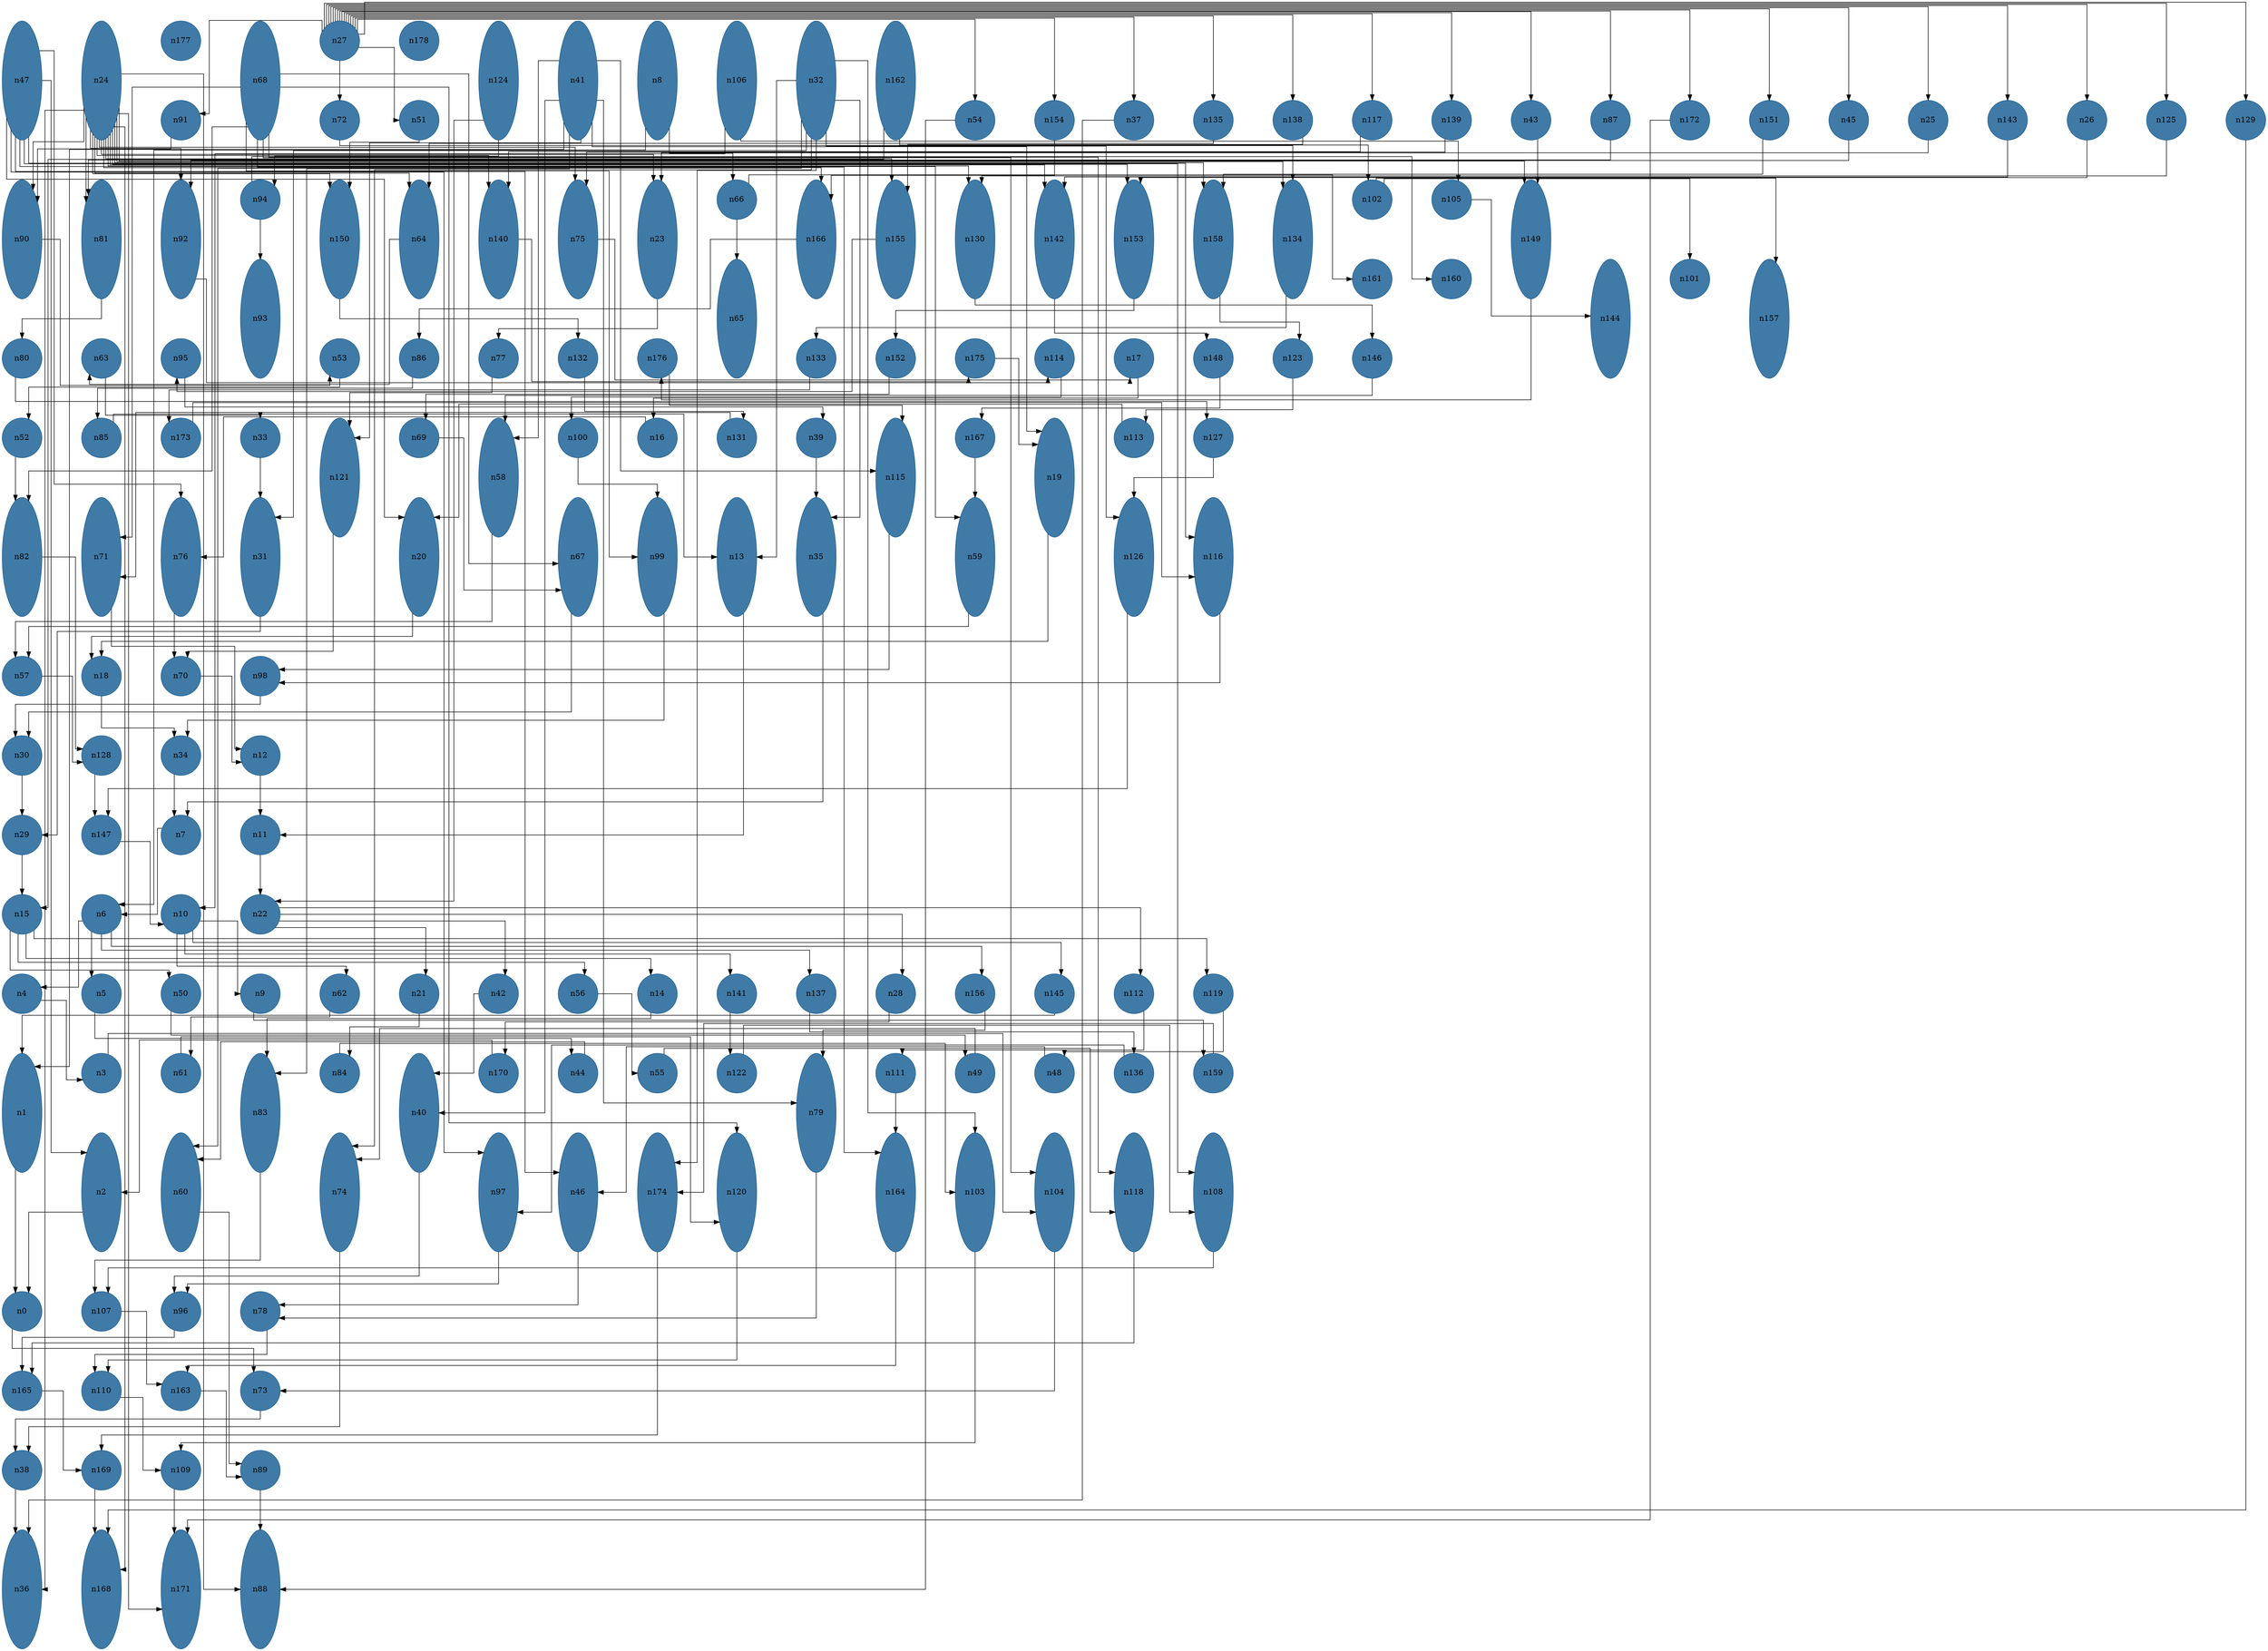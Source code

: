 //do not use DOT to generate pdf use NEATO or FDP
digraph{
layout="neato";
splines="ortho";
n47[shape="ellipse", style="filled", color="#004E8ABF", pos="0,41!", height="3", width="1"];
n47 -> n46;
n47 -> n59;
n47 -> n2;
n47 -> n108;
n47 -> n116;
n47 -> n76;
n47 -> n20;
n47 -> n97;
n24[shape="ellipse", style="filled", color="#004E8ABF", pos="2,41!", height="3", width="1"];
n24 -> n90;
n24 -> n92;
n24 -> n81;
n24 -> n150;
n24 -> n75;
n24 -> n140;
n24 -> n64;
n24 -> n23;
n24 -> n88;
n24 -> n171;
n24 -> n36;
n24 -> n155;
n24 -> n166;
n24 -> n130;
n24 -> n142;
n24 -> n153;
n24 -> n158;
n24 -> n134;
n24 -> n168;
n24 -> n149;
n177[shape="ellipse", style="filled", color="#004E8ABF", pos="4,42!", height="1", width="1"];
n68[shape="ellipse", style="filled", color="#004E8ABF", pos="6,41!", height="3", width="1"];
n68 -> n120;
n68 -> n164;
n68 -> n104;
n68 -> n118;
n68 -> n82;
n68 -> n71;
n68 -> n67;
n68 -> n99;
n27[shape="ellipse", style="filled", color="#004E8ABF", pos="8,42!", height="1", width="1"];
n27 -> n91;
n27 -> n72;
n27 -> n51;
n27 -> n43;
n27 -> n54;
n27 -> n87;
n27 -> n172;
n27 -> n151;
n27 -> n45;
n27 -> n25;
n27 -> n154;
n27 -> n143;
n27 -> n26;
n27 -> n37;
n27 -> n125;
n27 -> n135;
n27 -> n129;
n27 -> n138;
n27 -> n117;
n27 -> n139;
n178[shape="ellipse", style="filled", color="#004E8ABF", pos="10,42!", height="1", width="1"];
n124[shape="ellipse", style="filled", color="#004E8ABF", pos="12,41!", height="3", width="1"];
n124 -> n94;
n124 -> n22;
n41[shape="ellipse", style="filled", color="#004E8ABF", pos="14,41!", height="3", width="1"];
n41 -> n58;
n41 -> n121;
n41 -> n79;
n41 -> n1;
n41 -> n115;
n41 -> n19;
n41 -> n83;
n41 -> n40;
n8[shape="ellipse", style="filled", color="#004E8ABF", pos="16,41!", height="3", width="1"];
n8 -> n6;
n8 -> n66;
n106[shape="ellipse", style="filled", color="#004E8ABF", pos="18,41!", height="3", width="1"];
n106 -> n105;
n106 -> n10;
n32[shape="ellipse", style="filled", color="#004E8ABF", pos="20,41!", height="3", width="1"];
n32 -> n35;
n32 -> n13;
n32 -> n174;
n32 -> n103;
n32 -> n126;
n32 -> n60;
n32 -> n74;
n32 -> n31;
n162[shape="ellipse", style="filled", color="#004E8ABF", pos="22,41!", height="3", width="1"];
n162 -> n15;
n162 -> n102;
n91[shape="ellipse", style="filled", color="#004E8ABF", pos="4,40!", height="1", width="1"];
n91 -> n90;
n72[shape="ellipse", style="filled", color="#004E8ABF", pos="8,40!", height="1", width="1"];
n72 -> n134;
n51[shape="ellipse", style="filled", color="#004E8ABF", pos="10,40!", height="1", width="1"];
n51 -> n150;
n54[shape="ellipse", style="filled", color="#004E8ABF", pos="24,40!", height="1", width="1"];
n54 -> n88;
n154[shape="ellipse", style="filled", color="#004E8ABF", pos="26,40!", height="1", width="1"];
n154 -> n166;
n37[shape="ellipse", style="filled", color="#004E8ABF", pos="28,40!", height="1", width="1"];
n37 -> n36;
n135[shape="ellipse", style="filled", color="#004E8ABF", pos="30,40!", height="1", width="1"];
n135 -> n64;
n138[shape="ellipse", style="filled", color="#004E8ABF", pos="32,40!", height="1", width="1"];
n138 -> n155;
n117[shape="ellipse", style="filled", color="#004E8ABF", pos="34,40!", height="1", width="1"];
n117 -> n140;
n139[shape="ellipse", style="filled", color="#004E8ABF", pos="36,40!", height="1", width="1"];
n139 -> n75;
n43[shape="ellipse", style="filled", color="#004E8ABF", pos="38,40!", height="1", width="1"];
n43 -> n149;
n87[shape="ellipse", style="filled", color="#004E8ABF", pos="40,40!", height="1", width="1"];
n87 -> n81;
n172[shape="ellipse", style="filled", color="#004E8ABF", pos="42,40!", height="1", width="1"];
n172 -> n171;
n151[shape="ellipse", style="filled", color="#004E8ABF", pos="44,40!", height="1", width="1"];
n151 -> n158;
n45[shape="ellipse", style="filled", color="#004E8ABF", pos="46,40!", height="1", width="1"];
n45 -> n92;
n25[shape="ellipse", style="filled", color="#004E8ABF", pos="48,40!", height="1", width="1"];
n25 -> n23;
n143[shape="ellipse", style="filled", color="#004E8ABF", pos="50,40!", height="1", width="1"];
n143 -> n142;
n26[shape="ellipse", style="filled", color="#004E8ABF", pos="52,40!", height="1", width="1"];
n26 -> n153;
n125[shape="ellipse", style="filled", color="#004E8ABF", pos="54,40!", height="1", width="1"];
n125 -> n130;
n129[shape="ellipse", style="filled", color="#004E8ABF", pos="56,40!", height="1", width="1"];
n129 -> n168;
n90[shape="ellipse", style="filled", color="#004E8ABF", pos="0,37!", height="3", width="1"];
n90 -> n53;
n81[shape="ellipse", style="filled", color="#004E8ABF", pos="2,37!", height="3", width="1"];
n81 -> n80;
n92[shape="ellipse", style="filled", color="#004E8ABF", pos="4,37!", height="3", width="1"];
n92 -> n114;
n94[shape="ellipse", style="filled", color="#004E8ABF", pos="6,38!", height="1", width="1"];
n94 -> n93;
n94 -> n160;
n150[shape="ellipse", style="filled", color="#004E8ABF", pos="8,37!", height="3", width="1"];
n150 -> n132;
n64[shape="ellipse", style="filled", color="#004E8ABF", pos="10,37!", height="3", width="1"];
n64 -> n63;
n140[shape="ellipse", style="filled", color="#004E8ABF", pos="12,37!", height="3", width="1"];
n140 -> n175;
n75[shape="ellipse", style="filled", color="#004E8ABF", pos="14,37!", height="3", width="1"];
n75 -> n17;
n23[shape="ellipse", style="filled", color="#004E8ABF", pos="16,37!", height="3", width="1"];
n23 -> n77;
n66[shape="ellipse", style="filled", color="#004E8ABF", pos="18,38!", height="1", width="1"];
n66 -> n65;
n66 -> n161;
n166[shape="ellipse", style="filled", color="#004E8ABF", pos="20,37!", height="3", width="1"];
n166 -> n86;
n155[shape="ellipse", style="filled", color="#004E8ABF", pos="22,37!", height="3", width="1"];
n155 -> n95;
n130[shape="ellipse", style="filled", color="#004E8ABF", pos="24,37!", height="3", width="1"];
n130 -> n146;
n142[shape="ellipse", style="filled", color="#004E8ABF", pos="26,37!", height="3", width="1"];
n142 -> n148;
n153[shape="ellipse", style="filled", color="#004E8ABF", pos="28,37!", height="3", width="1"];
n153 -> n152;
n158[shape="ellipse", style="filled", color="#004E8ABF", pos="30,37!", height="3", width="1"];
n158 -> n123;
n134[shape="ellipse", style="filled", color="#004E8ABF", pos="32,37!", height="3", width="1"];
n134 -> n133;
n102[shape="ellipse", style="filled", color="#004E8ABF", pos="34,38!", height="1", width="1"];
n102 -> n101;
n102 -> n157;
n105[shape="ellipse", style="filled", color="#004E8ABF", pos="36,38!", height="1", width="1"];
n105 -> n144;
n149[shape="ellipse", style="filled", color="#004E8ABF", pos="38,37!", height="3", width="1"];
n149 -> n176;
n93[shape="ellipse", style="filled", color="#004E8ABF", pos="6,35!", height="3", width="1"];
n65[shape="ellipse", style="filled", color="#004E8ABF", pos="18,35!", height="3", width="1"];
n161[shape="ellipse", style="filled", color="#004E8ABF", pos="34,36!", height="1", width="1"];
n160[shape="ellipse", style="filled", color="#004E8ABF", pos="36,36!", height="1", width="1"];
n144[shape="ellipse", style="filled", color="#004E8ABF", pos="40,35!", height="3", width="1"];
n101[shape="ellipse", style="filled", color="#004E8ABF", pos="42,36!", height="1", width="1"];
n157[shape="ellipse", style="filled", color="#004E8ABF", pos="44,35!", height="3", width="1"];
n80[shape="ellipse", style="filled", color="#004E8ABF", pos="0,34!", height="1", width="1"];
n80 -> n127;
n63[shape="ellipse", style="filled", color="#004E8ABF", pos="2,34!", height="1", width="1"];
n63 -> n33;
n95[shape="ellipse", style="filled", color="#004E8ABF", pos="4,34!", height="1", width="1"];
n95 -> n39;
n53[shape="ellipse", style="filled", color="#004E8ABF", pos="8,34!", height="1", width="1"];
n53 -> n52;
n86[shape="ellipse", style="filled", color="#004E8ABF", pos="10,34!", height="1", width="1"];
n86 -> n85;
n77[shape="ellipse", style="filled", color="#004E8ABF", pos="12,34!", height="1", width="1"];
n77 -> n121;
n132[shape="ellipse", style="filled", color="#004E8ABF", pos="14,34!", height="1", width="1"];
n132 -> n131;
n176[shape="ellipse", style="filled", color="#004E8ABF", pos="16,34!", height="1", width="1"];
n176 -> n115;
n133[shape="ellipse", style="filled", color="#004E8ABF", pos="20,34!", height="1", width="1"];
n133 -> n173;
n152[shape="ellipse", style="filled", color="#004E8ABF", pos="22,34!", height="1", width="1"];
n152 -> n69;
n175[shape="ellipse", style="filled", color="#004E8ABF", pos="24,34!", height="1", width="1"];
n175 -> n19;
n114[shape="ellipse", style="filled", color="#004E8ABF", pos="26,34!", height="1", width="1"];
n114 -> n100;
n17[shape="ellipse", style="filled", color="#004E8ABF", pos="28,34!", height="1", width="1"];
n17 -> n16;
n148[shape="ellipse", style="filled", color="#004E8ABF", pos="30,34!", height="1", width="1"];
n148 -> n167;
n123[shape="ellipse", style="filled", color="#004E8ABF", pos="32,34!", height="1", width="1"];
n123 -> n113;
n146[shape="ellipse", style="filled", color="#004E8ABF", pos="34,34!", height="1", width="1"];
n146 -> n58;
n52[shape="ellipse", style="filled", color="#004E8ABF", pos="0,32!", height="1", width="1"];
n52 -> n82;
n85[shape="ellipse", style="filled", color="#004E8ABF", pos="2,32!", height="1", width="1"];
n85 -> n13;
n173[shape="ellipse", style="filled", color="#004E8ABF", pos="4,32!", height="1", width="1"];
n173 -> n116;
n33[shape="ellipse", style="filled", color="#004E8ABF", pos="6,32!", height="1", width="1"];
n33 -> n31;
n121[shape="ellipse", style="filled", color="#004E8ABF", pos="8,31!", height="3", width="1"];
n121 -> n70;
n69[shape="ellipse", style="filled", color="#004E8ABF", pos="10,32!", height="1", width="1"];
n69 -> n67;
n58[shape="ellipse", style="filled", color="#004E8ABF", pos="12,31!", height="3", width="1"];
n58 -> n57;
n100[shape="ellipse", style="filled", color="#004E8ABF", pos="14,32!", height="1", width="1"];
n100 -> n99;
n16[shape="ellipse", style="filled", color="#004E8ABF", pos="16,32!", height="1", width="1"];
n16 -> n76;
n131[shape="ellipse", style="filled", color="#004E8ABF", pos="18,32!", height="1", width="1"];
n131 -> n71;
n39[shape="ellipse", style="filled", color="#004E8ABF", pos="20,32!", height="1", width="1"];
n39 -> n35;
n115[shape="ellipse", style="filled", color="#004E8ABF", pos="22,31!", height="3", width="1"];
n115 -> n98;
n167[shape="ellipse", style="filled", color="#004E8ABF", pos="24,32!", height="1", width="1"];
n167 -> n59;
n19[shape="ellipse", style="filled", color="#004E8ABF", pos="26,31!", height="3", width="1"];
n19 -> n18;
n113[shape="ellipse", style="filled", color="#004E8ABF", pos="28,32!", height="1", width="1"];
n113 -> n20;
n127[shape="ellipse", style="filled", color="#004E8ABF", pos="30,32!", height="1", width="1"];
n127 -> n126;
n82[shape="ellipse", style="filled", color="#004E8ABF", pos="0,29!", height="3", width="1"];
n82 -> n128;
n71[shape="ellipse", style="filled", color="#004E8ABF", pos="2,29!", height="3", width="1"];
n71 -> n12;
n76[shape="ellipse", style="filled", color="#004E8ABF", pos="4,29!", height="3", width="1"];
n76 -> n70;
n31[shape="ellipse", style="filled", color="#004E8ABF", pos="6,29!", height="3", width="1"];
n31 -> n29;
n20[shape="ellipse", style="filled", color="#004E8ABF", pos="10,29!", height="3", width="1"];
n20 -> n18;
n67[shape="ellipse", style="filled", color="#004E8ABF", pos="14,29!", height="3", width="1"];
n67 -> n30;
n99[shape="ellipse", style="filled", color="#004E8ABF", pos="16,29!", height="3", width="1"];
n99 -> n34;
n13[shape="ellipse", style="filled", color="#004E8ABF", pos="18,29!", height="3", width="1"];
n13 -> n11;
n35[shape="ellipse", style="filled", color="#004E8ABF", pos="20,29!", height="3", width="1"];
n35 -> n7;
n59[shape="ellipse", style="filled", color="#004E8ABF", pos="24,29!", height="3", width="1"];
n59 -> n57;
n126[shape="ellipse", style="filled", color="#004E8ABF", pos="28,29!", height="3", width="1"];
n126 -> n147;
n116[shape="ellipse", style="filled", color="#004E8ABF", pos="30,29!", height="3", width="1"];
n116 -> n98;
n57[shape="ellipse", style="filled", color="#004E8ABF", pos="0,26!", height="1", width="1"];
n57 -> n128;
n18[shape="ellipse", style="filled", color="#004E8ABF", pos="2,26!", height="1", width="1"];
n18 -> n34;
n70[shape="ellipse", style="filled", color="#004E8ABF", pos="4,26!", height="1", width="1"];
n70 -> n12;
n98[shape="ellipse", style="filled", color="#004E8ABF", pos="6,26!", height="1", width="1"];
n98 -> n30;
n30[shape="ellipse", style="filled", color="#004E8ABF", pos="0,24!", height="1", width="1"];
n30 -> n29;
n128[shape="ellipse", style="filled", color="#004E8ABF", pos="2,24!", height="1", width="1"];
n128 -> n147;
n34[shape="ellipse", style="filled", color="#004E8ABF", pos="4,24!", height="1", width="1"];
n34 -> n7;
n12[shape="ellipse", style="filled", color="#004E8ABF", pos="6,24!", height="1", width="1"];
n12 -> n11;
n29[shape="ellipse", style="filled", color="#004E8ABF", pos="0,22!", height="1", width="1"];
n29 -> n15;
n147[shape="ellipse", style="filled", color="#004E8ABF", pos="2,22!", height="1", width="1"];
n147 -> n10;
n7[shape="ellipse", style="filled", color="#004E8ABF", pos="4,22!", height="1", width="1"];
n7 -> n6;
n11[shape="ellipse", style="filled", color="#004E8ABF", pos="6,22!", height="1", width="1"];
n11 -> n22;
n15[shape="ellipse", style="filled", color="#004E8ABF", pos="0,20!", height="1", width="1"];
n15 -> n14;
n15 -> n50;
n15 -> n119;
n15 -> n56;
n6[shape="ellipse", style="filled", color="#004E8ABF", pos="2,20!", height="1", width="1"];
n6 -> n137;
n6 -> n156;
n6 -> n4;
n6 -> n5;
n10[shape="ellipse", style="filled", color="#004E8ABF", pos="4,20!", height="1", width="1"];
n10 -> n141;
n10 -> n145;
n10 -> n9;
n10 -> n62;
n22[shape="ellipse", style="filled", color="#004E8ABF", pos="6,20!", height="1", width="1"];
n22 -> n28;
n22 -> n112;
n22 -> n21;
n22 -> n42;
n4[shape="ellipse", style="filled", color="#004E8ABF", pos="0,18!", height="1", width="1"];
n4 -> n3;
n5[shape="ellipse", style="filled", color="#004E8ABF", pos="2,18!", height="1", width="1"];
n5 -> n44;
n50[shape="ellipse", style="filled", color="#004E8ABF", pos="4,18!", height="1", width="1"];
n50 -> n49;
n9[shape="ellipse", style="filled", color="#004E8ABF", pos="6,18!", height="1", width="1"];
n9 -> n159;
n62[shape="ellipse", style="filled", color="#004E8ABF", pos="8,18!", height="1", width="1"];
n62 -> n61;
n21[shape="ellipse", style="filled", color="#004E8ABF", pos="10,18!", height="1", width="1"];
n21 -> n84;
n42[shape="ellipse", style="filled", color="#004E8ABF", pos="12,18!", height="1", width="1"];
n42 -> n40;
n56[shape="ellipse", style="filled", color="#004E8ABF", pos="14,18!", height="1", width="1"];
n56 -> n55;
n14[shape="ellipse", style="filled", color="#004E8ABF", pos="16,18!", height="1", width="1"];
n14 -> n83;
n141[shape="ellipse", style="filled", color="#004E8ABF", pos="18,18!", height="1", width="1"];
n141 -> n122;
n137[shape="ellipse", style="filled", color="#004E8ABF", pos="20,18!", height="1", width="1"];
n137 -> n136;
n28[shape="ellipse", style="filled", color="#004E8ABF", pos="22,18!", height="1", width="1"];
n28 -> n170;
n156[shape="ellipse", style="filled", color="#004E8ABF", pos="24,18!", height="1", width="1"];
n156 -> n79;
n145[shape="ellipse", style="filled", color="#004E8ABF", pos="26,18!", height="1", width="1"];
n145 -> n1;
n112[shape="ellipse", style="filled", color="#004E8ABF", pos="28,18!", height="1", width="1"];
n112 -> n111;
n119[shape="ellipse", style="filled", color="#004E8ABF", pos="30,18!", height="1", width="1"];
n119 -> n48;
n1[shape="ellipse", style="filled", color="#004E8ABF", pos="0,15!", height="3", width="1"];
n1 -> n0;
n3[shape="ellipse", style="filled", color="#004E8ABF", pos="2,16!", height="1", width="1"];
n3 -> n104;
n61[shape="ellipse", style="filled", color="#004E8ABF", pos="4,16!", height="1", width="1"];
n61 -> n120;
n83[shape="ellipse", style="filled", color="#004E8ABF", pos="6,15!", height="3", width="1"];
n83 -> n107;
n84[shape="ellipse", style="filled", color="#004E8ABF", pos="8,16!", height="1", width="1"];
n84 -> n103;
n40[shape="ellipse", style="filled", color="#004E8ABF", pos="10,15!", height="3", width="1"];
n40 -> n96;
n170[shape="ellipse", style="filled", color="#004E8ABF", pos="12,16!", height="1", width="1"];
n170 -> n2;
n44[shape="ellipse", style="filled", color="#004E8ABF", pos="14,16!", height="1", width="1"];
n44 -> n60;
n55[shape="ellipse", style="filled", color="#004E8ABF", pos="16,16!", height="1", width="1"];
n55 -> n118;
n122[shape="ellipse", style="filled", color="#004E8ABF", pos="18,16!", height="1", width="1"];
n122 -> n108;
n79[shape="ellipse", style="filled", color="#004E8ABF", pos="20,15!", height="3", width="1"];
n79 -> n78;
n111[shape="ellipse", style="filled", color="#004E8ABF", pos="22,16!", height="1", width="1"];
n111 -> n164;
n49[shape="ellipse", style="filled", color="#004E8ABF", pos="24,16!", height="1", width="1"];
n49 -> n74;
n48[shape="ellipse", style="filled", color="#004E8ABF", pos="26,16!", height="1", width="1"];
n48 -> n46;
n136[shape="ellipse", style="filled", color="#004E8ABF", pos="28,16!", height="1", width="1"];
n136 -> n97;
n159[shape="ellipse", style="filled", color="#004E8ABF", pos="30,16!", height="1", width="1"];
n159 -> n174;
n2[shape="ellipse", style="filled", color="#004E8ABF", pos="2,13!", height="3", width="1"];
n2 -> n0;
n60[shape="ellipse", style="filled", color="#004E8ABF", pos="4,13!", height="3", width="1"];
n60 -> n89;
n74[shape="ellipse", style="filled", color="#004E8ABF", pos="8,13!", height="3", width="1"];
n74 -> n38;
n97[shape="ellipse", style="filled", color="#004E8ABF", pos="12,13!", height="3", width="1"];
n97 -> n96;
n46[shape="ellipse", style="filled", color="#004E8ABF", pos="14,13!", height="3", width="1"];
n46 -> n78;
n174[shape="ellipse", style="filled", color="#004E8ABF", pos="16,13!", height="3", width="1"];
n174 -> n169;
n120[shape="ellipse", style="filled", color="#004E8ABF", pos="18,13!", height="3", width="1"];
n120 -> n110;
n164[shape="ellipse", style="filled", color="#004E8ABF", pos="22,13!", height="3", width="1"];
n164 -> n163;
n103[shape="ellipse", style="filled", color="#004E8ABF", pos="24,13!", height="3", width="1"];
n103 -> n109;
n104[shape="ellipse", style="filled", color="#004E8ABF", pos="26,13!", height="3", width="1"];
n104 -> n73;
n118[shape="ellipse", style="filled", color="#004E8ABF", pos="28,13!", height="3", width="1"];
n118 -> n165;
n108[shape="ellipse", style="filled", color="#004E8ABF", pos="30,13!", height="3", width="1"];
n108 -> n107;
n0[shape="ellipse", style="filled", color="#004E8ABF", pos="0,10!", height="1", width="1"];
n0 -> n73;
n107[shape="ellipse", style="filled", color="#004E8ABF", pos="2,10!", height="1", width="1"];
n107 -> n163;
n96[shape="ellipse", style="filled", color="#004E8ABF", pos="4,10!", height="1", width="1"];
n96 -> n165;
n78[shape="ellipse", style="filled", color="#004E8ABF", pos="6,10!", height="1", width="1"];
n78 -> n110;
n165[shape="ellipse", style="filled", color="#004E8ABF", pos="0,8!", height="1", width="1"];
n165 -> n169;
n110[shape="ellipse", style="filled", color="#004E8ABF", pos="2,8!", height="1", width="1"];
n110 -> n109;
n163[shape="ellipse", style="filled", color="#004E8ABF", pos="4,8!", height="1", width="1"];
n163 -> n89;
n73[shape="ellipse", style="filled", color="#004E8ABF", pos="6,8!", height="1", width="1"];
n73 -> n38;
n38[shape="ellipse", style="filled", color="#004E8ABF", pos="0,6!", height="1", width="1"];
n38 -> n36;
n169[shape="ellipse", style="filled", color="#004E8ABF", pos="2,6!", height="1", width="1"];
n169 -> n168;
n109[shape="ellipse", style="filled", color="#004E8ABF", pos="4,6!", height="1", width="1"];
n109 -> n171;
n89[shape="ellipse", style="filled", color="#004E8ABF", pos="6,6!", height="1", width="1"];
n89 -> n88;
n36[shape="ellipse", style="filled", color="#004E8ABF", pos="0,3!", height="3", width="1"];
n168[shape="ellipse", style="filled", color="#004E8ABF", pos="2,3!", height="3", width="1"];
n171[shape="ellipse", style="filled", color="#004E8ABF", pos="4,3!", height="3", width="1"];
n88[shape="ellipse", style="filled", color="#004E8ABF", pos="6,3!", height="3", width="1"];
}